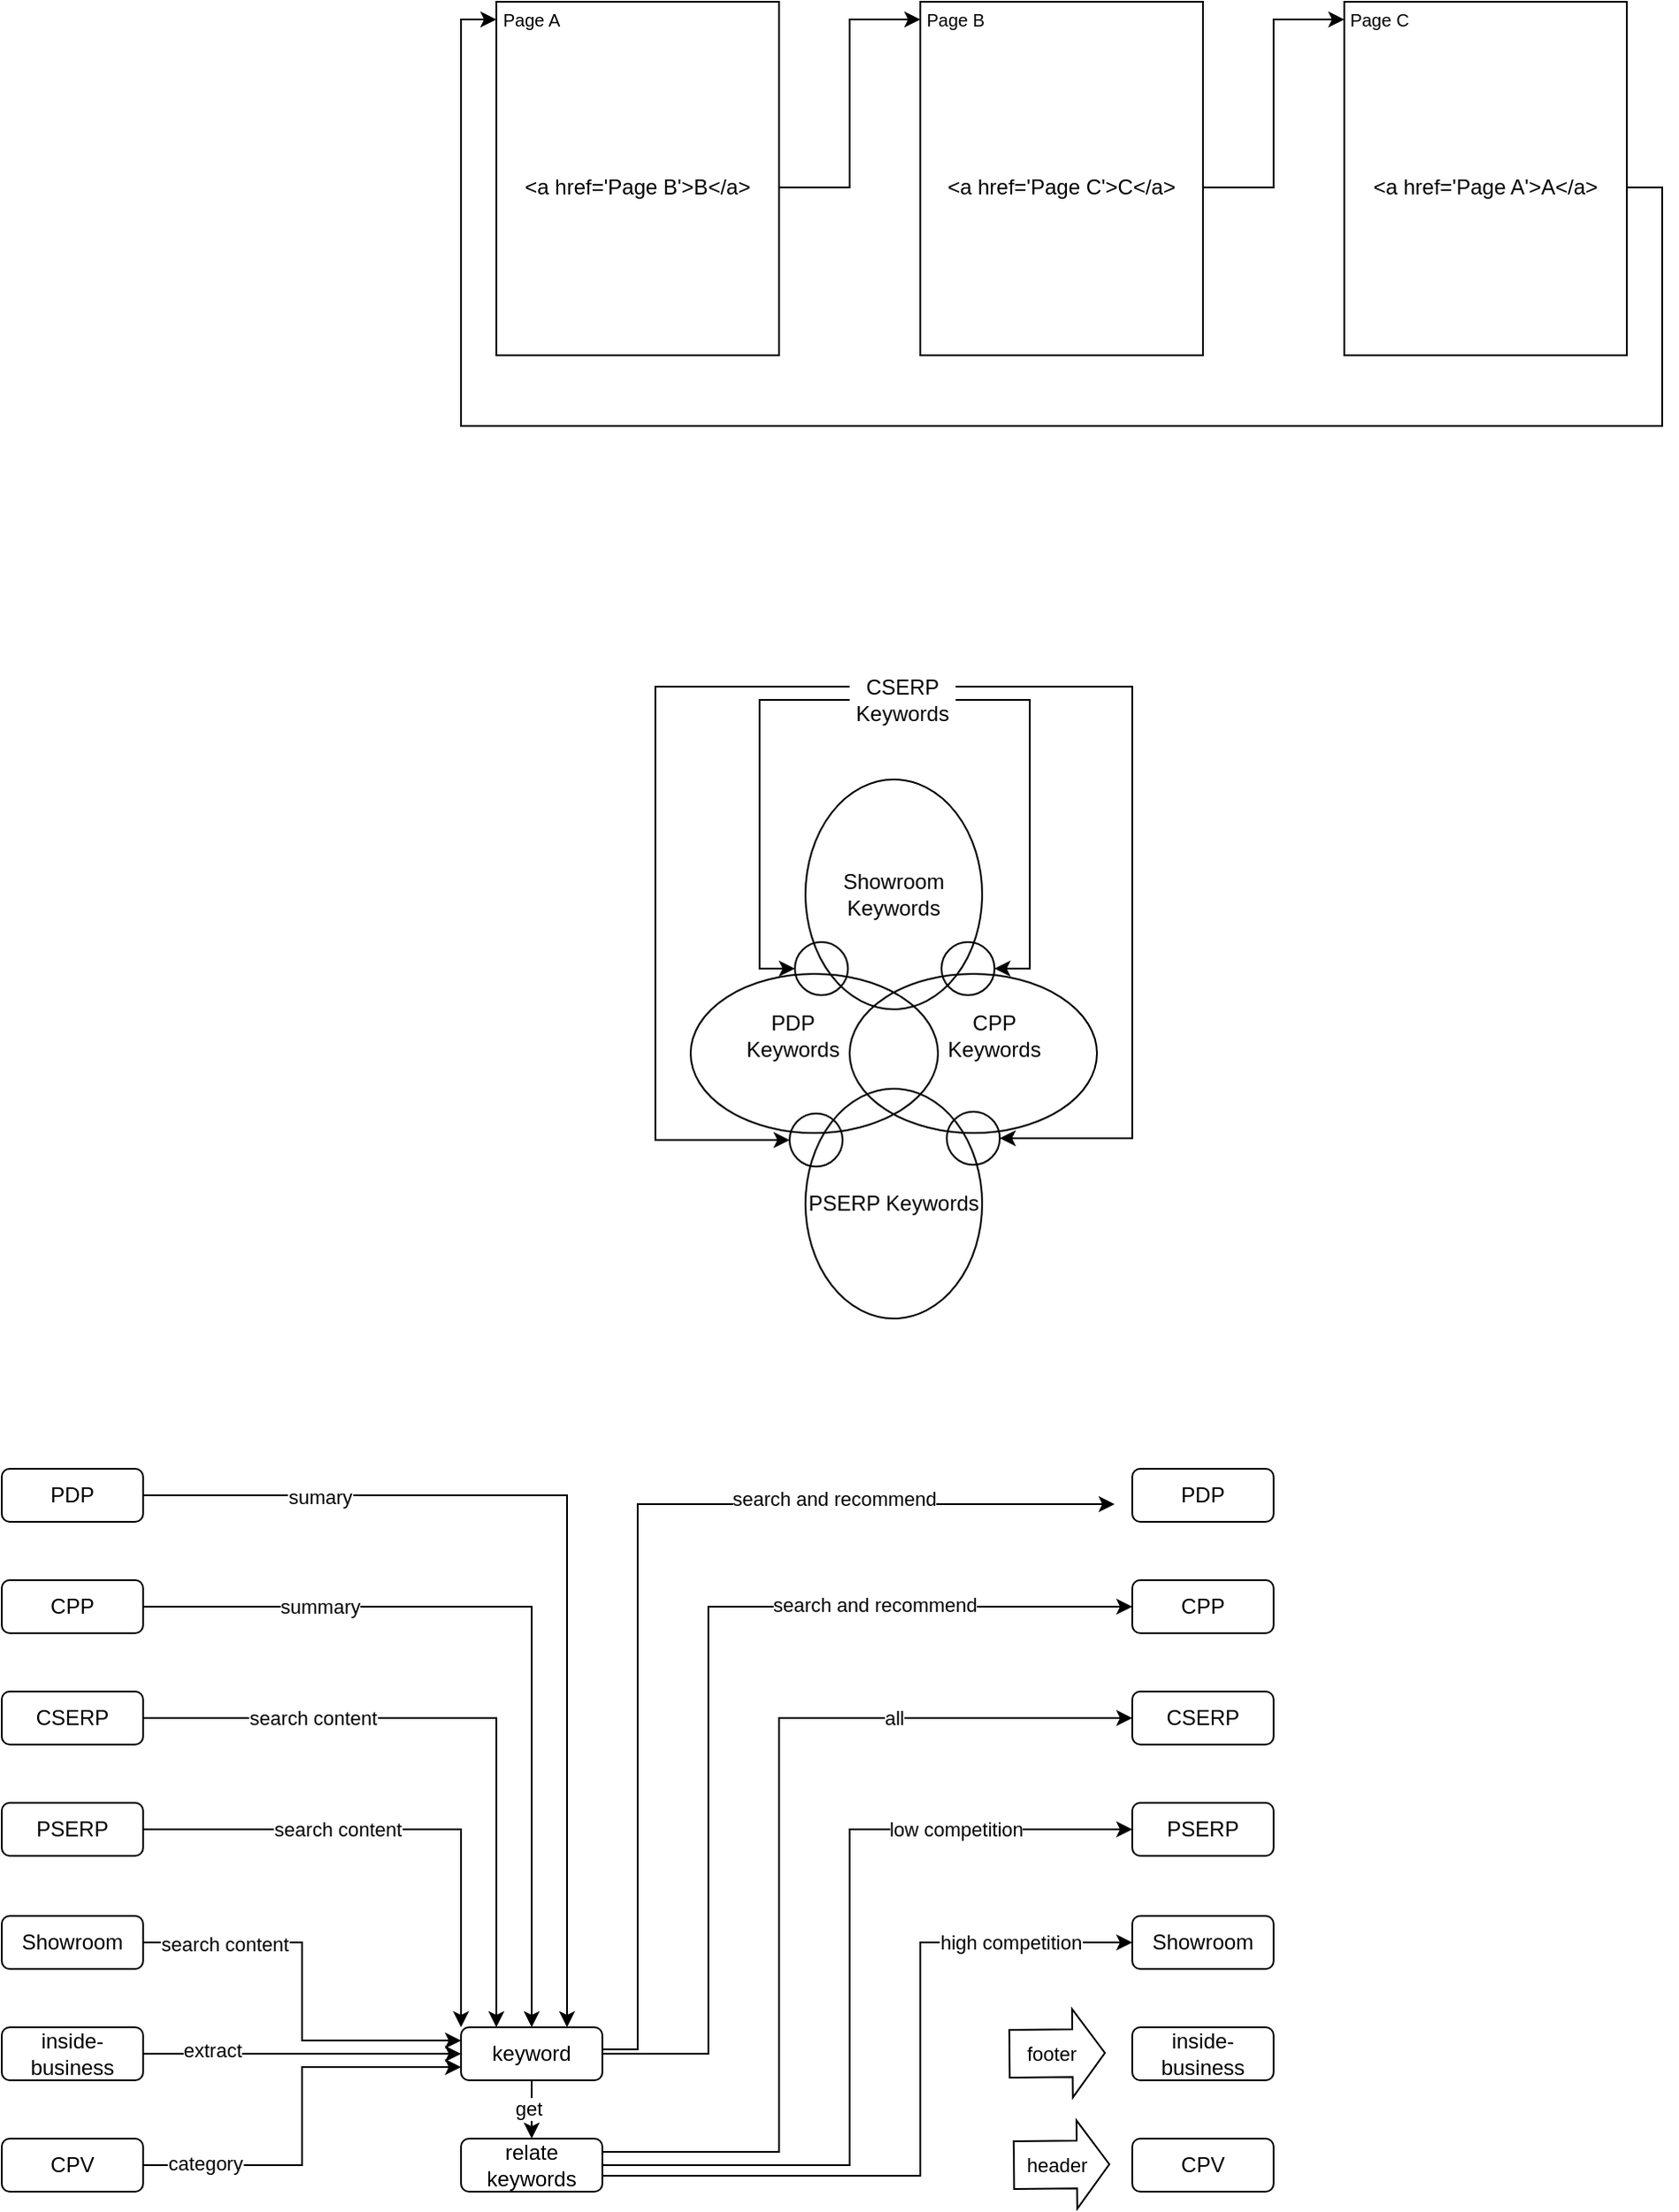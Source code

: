 <mxfile version="26.0.2">
  <diagram name="第 1 页" id="CtOnWX5mIkKangR4ngKK">
    <mxGraphModel dx="2248" dy="654" grid="1" gridSize="10" guides="1" tooltips="1" connect="1" arrows="1" fold="1" page="1" pageScale="1" pageWidth="827" pageHeight="1169" math="0" shadow="0">
      <root>
        <mxCell id="0" />
        <mxCell id="1" parent="0" />
        <mxCell id="Url5Zu-6LV8npw6_dzej-28" value="Showroom" style="rounded=1;whiteSpace=wrap;html=1;" parent="1" vertex="1">
          <mxGeometry x="-200" y="1123" width="80" height="30" as="geometry" />
        </mxCell>
        <mxCell id="Url5Zu-6LV8npw6_dzej-29" value="PDP" style="rounded=1;whiteSpace=wrap;html=1;" parent="1" vertex="1">
          <mxGeometry x="-200" y="870" width="80" height="30" as="geometry" />
        </mxCell>
        <mxCell id="Url5Zu-6LV8npw6_dzej-34" value="CPP" style="rounded=1;whiteSpace=wrap;html=1;" parent="1" vertex="1">
          <mxGeometry x="-200" y="933" width="80" height="30" as="geometry" />
        </mxCell>
        <mxCell id="Url5Zu-6LV8npw6_dzej-35" value="PSERP" style="rounded=1;whiteSpace=wrap;html=1;" parent="1" vertex="1">
          <mxGeometry x="-200" y="1059" width="80" height="30" as="geometry" />
        </mxCell>
        <mxCell id="Url5Zu-6LV8npw6_dzej-36" value="CSERP" style="rounded=1;whiteSpace=wrap;html=1;" parent="1" vertex="1">
          <mxGeometry x="-200" y="996" width="80" height="30" as="geometry" />
        </mxCell>
        <mxCell id="Url5Zu-6LV8npw6_dzej-49" value="inside-business" style="rounded=1;whiteSpace=wrap;html=1;" parent="1" vertex="1">
          <mxGeometry x="-200" y="1186" width="80" height="30" as="geometry" />
        </mxCell>
        <mxCell id="Url5Zu-6LV8npw6_dzej-50" value="CPV" style="rounded=1;whiteSpace=wrap;html=1;" parent="1" vertex="1">
          <mxGeometry x="-200" y="1249" width="80" height="30" as="geometry" />
        </mxCell>
        <mxCell id="q6kVz9pOgNvTbz7X49iz-1" value="&lt;p&gt;&lt;br&gt;&lt;/p&gt;" style="rounded=0;whiteSpace=wrap;html=1;align=left;" parent="1" vertex="1">
          <mxGeometry x="80" y="40" width="160" height="200" as="geometry" />
        </mxCell>
        <mxCell id="q6kVz9pOgNvTbz7X49iz-4" value="&lt;font style=&quot;font-size: 10px;&quot;&gt;Page A&lt;/font&gt;" style="text;html=1;align=center;verticalAlign=middle;whiteSpace=wrap;rounded=0;" parent="1" vertex="1">
          <mxGeometry x="80" y="40" width="40" height="20" as="geometry" />
        </mxCell>
        <mxCell id="q6kVz9pOgNvTbz7X49iz-12" style="edgeStyle=orthogonalEdgeStyle;rounded=0;orthogonalLoop=1;jettySize=auto;html=1;exitX=1;exitY=0.5;exitDx=0;exitDy=0;entryX=0;entryY=0.5;entryDx=0;entryDy=0;" parent="1" source="q6kVz9pOgNvTbz7X49iz-5" target="q6kVz9pOgNvTbz7X49iz-7" edge="1">
          <mxGeometry relative="1" as="geometry" />
        </mxCell>
        <mxCell id="q6kVz9pOgNvTbz7X49iz-5" value="&amp;lt;a href=&#39;Page B&#39;&amp;gt;B&amp;lt;/a&amp;gt;" style="text;html=1;align=center;verticalAlign=middle;whiteSpace=wrap;rounded=0;" parent="1" vertex="1">
          <mxGeometry x="80" y="130" width="160" height="30" as="geometry" />
        </mxCell>
        <mxCell id="q6kVz9pOgNvTbz7X49iz-6" value="&lt;p&gt;&lt;br&gt;&lt;/p&gt;" style="rounded=0;whiteSpace=wrap;html=1;align=left;" parent="1" vertex="1">
          <mxGeometry x="320" y="40" width="160" height="200" as="geometry" />
        </mxCell>
        <mxCell id="q6kVz9pOgNvTbz7X49iz-7" value="&lt;font style=&quot;font-size: 10px;&quot;&gt;Page B&lt;/font&gt;" style="text;html=1;align=center;verticalAlign=middle;whiteSpace=wrap;rounded=0;" parent="1" vertex="1">
          <mxGeometry x="320" y="40" width="40" height="20" as="geometry" />
        </mxCell>
        <mxCell id="q6kVz9pOgNvTbz7X49iz-13" style="edgeStyle=orthogonalEdgeStyle;rounded=0;orthogonalLoop=1;jettySize=auto;html=1;exitX=1;exitY=0.5;exitDx=0;exitDy=0;entryX=0;entryY=0.5;entryDx=0;entryDy=0;" parent="1" source="q6kVz9pOgNvTbz7X49iz-8" target="q6kVz9pOgNvTbz7X49iz-10" edge="1">
          <mxGeometry relative="1" as="geometry" />
        </mxCell>
        <mxCell id="q6kVz9pOgNvTbz7X49iz-8" value="&amp;lt;a href=&#39;Page C&#39;&amp;gt;C&amp;lt;/a&amp;gt;" style="text;html=1;align=center;verticalAlign=middle;whiteSpace=wrap;rounded=0;" parent="1" vertex="1">
          <mxGeometry x="320" y="130" width="160" height="30" as="geometry" />
        </mxCell>
        <mxCell id="q6kVz9pOgNvTbz7X49iz-9" value="&lt;p&gt;&lt;br&gt;&lt;/p&gt;" style="rounded=0;whiteSpace=wrap;html=1;align=left;" parent="1" vertex="1">
          <mxGeometry x="560" y="40" width="160" height="200" as="geometry" />
        </mxCell>
        <mxCell id="q6kVz9pOgNvTbz7X49iz-10" value="&lt;font style=&quot;font-size: 10px;&quot;&gt;Page C&lt;/font&gt;" style="text;html=1;align=center;verticalAlign=middle;whiteSpace=wrap;rounded=0;" parent="1" vertex="1">
          <mxGeometry x="560" y="40" width="40" height="20" as="geometry" />
        </mxCell>
        <mxCell id="q6kVz9pOgNvTbz7X49iz-14" style="edgeStyle=orthogonalEdgeStyle;rounded=0;orthogonalLoop=1;jettySize=auto;html=1;exitX=1;exitY=0.5;exitDx=0;exitDy=0;entryX=0;entryY=0.5;entryDx=0;entryDy=0;" parent="1" source="q6kVz9pOgNvTbz7X49iz-11" target="q6kVz9pOgNvTbz7X49iz-4" edge="1">
          <mxGeometry relative="1" as="geometry">
            <Array as="points">
              <mxPoint x="740" y="145" />
              <mxPoint x="740" y="280" />
              <mxPoint x="60" y="280" />
              <mxPoint x="60" y="50" />
            </Array>
          </mxGeometry>
        </mxCell>
        <mxCell id="q6kVz9pOgNvTbz7X49iz-11" value="&amp;lt;a href=&#39;Page A&#39;&amp;gt;A&amp;lt;/a&amp;gt;" style="text;html=1;align=center;verticalAlign=middle;whiteSpace=wrap;rounded=0;" parent="1" vertex="1">
          <mxGeometry x="560" y="130" width="160" height="30" as="geometry" />
        </mxCell>
        <mxCell id="No4g82Whn9Lu0QJXy-N2-3" value="PSERP Keywords" style="ellipse;whiteSpace=wrap;html=1;fillColor=none;" parent="1" vertex="1">
          <mxGeometry x="255" y="655" width="100" height="130" as="geometry" />
        </mxCell>
        <mxCell id="No4g82Whn9Lu0QJXy-N2-4" value="Showroom Keywords" style="ellipse;whiteSpace=wrap;html=1;fillColor=none;" parent="1" vertex="1">
          <mxGeometry x="255" y="480" width="100" height="130" as="geometry" />
        </mxCell>
        <mxCell id="No4g82Whn9Lu0QJXy-N2-5" value="" style="ellipse;whiteSpace=wrap;html=1;fillColor=none;" parent="1" vertex="1">
          <mxGeometry x="332" y="572" width="30" height="30" as="geometry" />
        </mxCell>
        <mxCell id="No4g82Whn9Lu0QJXy-N2-6" value="" style="ellipse;whiteSpace=wrap;html=1;fillColor=none;align=left;" parent="1" vertex="1">
          <mxGeometry x="190" y="590" width="140" height="90" as="geometry" />
        </mxCell>
        <mxCell id="No4g82Whn9Lu0QJXy-N2-8" value="" style="ellipse;whiteSpace=wrap;html=1;fillColor=none;align=right;" parent="1" vertex="1">
          <mxGeometry x="280" y="590" width="140" height="90" as="geometry" />
        </mxCell>
        <mxCell id="No4g82Whn9Lu0QJXy-N2-9" value="PDP Keywords" style="text;html=1;align=center;verticalAlign=middle;whiteSpace=wrap;rounded=0;" parent="1" vertex="1">
          <mxGeometry x="216" y="610" width="64" height="30" as="geometry" />
        </mxCell>
        <mxCell id="No4g82Whn9Lu0QJXy-N2-10" value="CPP Keywords" style="text;html=1;align=center;verticalAlign=middle;whiteSpace=wrap;rounded=0;" parent="1" vertex="1">
          <mxGeometry x="330" y="610" width="64" height="30" as="geometry" />
        </mxCell>
        <mxCell id="No4g82Whn9Lu0QJXy-N2-11" value="" style="ellipse;whiteSpace=wrap;html=1;fillColor=none;" parent="1" vertex="1">
          <mxGeometry x="335" y="668" width="30" height="30" as="geometry" />
        </mxCell>
        <mxCell id="No4g82Whn9Lu0QJXy-N2-12" value="" style="ellipse;whiteSpace=wrap;html=1;fillColor=none;" parent="1" vertex="1">
          <mxGeometry x="249" y="572" width="30" height="30" as="geometry" />
        </mxCell>
        <mxCell id="No4g82Whn9Lu0QJXy-N2-13" value="" style="ellipse;whiteSpace=wrap;html=1;fillColor=none;" parent="1" vertex="1">
          <mxGeometry x="246" y="669" width="30" height="30" as="geometry" />
        </mxCell>
        <mxCell id="Url5Zu-6LV8npw6_dzej-3" style="edgeStyle=orthogonalEdgeStyle;rounded=0;orthogonalLoop=1;jettySize=auto;html=1;exitX=0;exitY=0.5;exitDx=0;exitDy=0;entryX=0;entryY=0.5;entryDx=0;entryDy=0;" parent="1" source="No4g82Whn9Lu0QJXy-N2-15" target="No4g82Whn9Lu0QJXy-N2-12" edge="1">
          <mxGeometry relative="1" as="geometry" />
        </mxCell>
        <mxCell id="Url5Zu-6LV8npw6_dzej-4" style="edgeStyle=orthogonalEdgeStyle;rounded=0;orthogonalLoop=1;jettySize=auto;html=1;exitX=1;exitY=0.5;exitDx=0;exitDy=0;entryX=1;entryY=0.5;entryDx=0;entryDy=0;" parent="1" source="No4g82Whn9Lu0QJXy-N2-15" target="No4g82Whn9Lu0QJXy-N2-5" edge="1">
          <mxGeometry relative="1" as="geometry" />
        </mxCell>
        <mxCell id="Url5Zu-6LV8npw6_dzej-6" style="edgeStyle=orthogonalEdgeStyle;rounded=0;orthogonalLoop=1;jettySize=auto;html=1;exitX=0;exitY=0.25;exitDx=0;exitDy=0;entryX=0;entryY=0.5;entryDx=0;entryDy=0;" parent="1" source="No4g82Whn9Lu0QJXy-N2-15" target="No4g82Whn9Lu0QJXy-N2-13" edge="1">
          <mxGeometry relative="1" as="geometry">
            <Array as="points">
              <mxPoint x="170" y="428" />
              <mxPoint x="170" y="684" />
            </Array>
          </mxGeometry>
        </mxCell>
        <mxCell id="Url5Zu-6LV8npw6_dzej-7" style="edgeStyle=orthogonalEdgeStyle;rounded=0;orthogonalLoop=1;jettySize=auto;html=1;exitX=1;exitY=0.25;exitDx=0;exitDy=0;entryX=1;entryY=0.5;entryDx=0;entryDy=0;" parent="1" source="No4g82Whn9Lu0QJXy-N2-15" target="No4g82Whn9Lu0QJXy-N2-11" edge="1">
          <mxGeometry relative="1" as="geometry">
            <Array as="points">
              <mxPoint x="440" y="428" />
              <mxPoint x="440" y="683" />
            </Array>
          </mxGeometry>
        </mxCell>
        <mxCell id="No4g82Whn9Lu0QJXy-N2-15" value="CSERP Keywords" style="text;html=1;align=center;verticalAlign=middle;whiteSpace=wrap;rounded=0;" parent="1" vertex="1">
          <mxGeometry x="280" y="420" width="60" height="30" as="geometry" />
        </mxCell>
        <mxCell id="UuzCBzJsV4xcfjXJkiLl-8" style="edgeStyle=orthogonalEdgeStyle;rounded=0;orthogonalLoop=1;jettySize=auto;html=1;exitX=1;exitY=0.25;exitDx=0;exitDy=0;entryX=0;entryY=0.5;entryDx=0;entryDy=0;" edge="1" parent="1">
          <mxGeometry relative="1" as="geometry">
            <mxPoint x="130" y="1198.5" as="sourcePoint" />
            <mxPoint x="430" y="890" as="targetPoint" />
            <Array as="points">
              <mxPoint x="160" y="1199" />
              <mxPoint x="160" y="890" />
            </Array>
          </mxGeometry>
        </mxCell>
        <mxCell id="UuzCBzJsV4xcfjXJkiLl-12" value="search and recommend" style="edgeLabel;html=1;align=center;verticalAlign=middle;resizable=0;points=[];" vertex="1" connectable="0" parent="UuzCBzJsV4xcfjXJkiLl-8">
          <mxGeometry x="0.476" y="3" relative="1" as="geometry">
            <mxPoint as="offset" />
          </mxGeometry>
        </mxCell>
        <mxCell id="UuzCBzJsV4xcfjXJkiLl-9" style="edgeStyle=orthogonalEdgeStyle;rounded=0;orthogonalLoop=1;jettySize=auto;html=1;exitX=1;exitY=0.5;exitDx=0;exitDy=0;entryX=0;entryY=0.5;entryDx=0;entryDy=0;" edge="1" parent="1" source="Url5Zu-6LV8npw6_dzej-8" target="UuzCBzJsV4xcfjXJkiLl-6">
          <mxGeometry relative="1" as="geometry">
            <Array as="points">
              <mxPoint x="200" y="1201" />
              <mxPoint x="200" y="948" />
            </Array>
          </mxGeometry>
        </mxCell>
        <mxCell id="UuzCBzJsV4xcfjXJkiLl-13" value="search and recommend" style="edgeLabel;html=1;align=center;verticalAlign=middle;resizable=0;points=[];" vertex="1" connectable="0" parent="UuzCBzJsV4xcfjXJkiLl-9">
          <mxGeometry x="0.47" y="1" relative="1" as="geometry">
            <mxPoint as="offset" />
          </mxGeometry>
        </mxCell>
        <mxCell id="UuzCBzJsV4xcfjXJkiLl-10" style="edgeStyle=orthogonalEdgeStyle;rounded=0;orthogonalLoop=1;jettySize=auto;html=1;exitX=0.5;exitY=1;exitDx=0;exitDy=0;entryX=0.5;entryY=0;entryDx=0;entryDy=0;" edge="1" parent="1" source="Url5Zu-6LV8npw6_dzej-8" target="Url5Zu-6LV8npw6_dzej-10">
          <mxGeometry relative="1" as="geometry" />
        </mxCell>
        <mxCell id="UuzCBzJsV4xcfjXJkiLl-11" value="get" style="edgeLabel;html=1;align=center;verticalAlign=middle;resizable=0;points=[];" vertex="1" connectable="0" parent="UuzCBzJsV4xcfjXJkiLl-10">
          <mxGeometry x="-0.03" y="-2" relative="1" as="geometry">
            <mxPoint as="offset" />
          </mxGeometry>
        </mxCell>
        <mxCell id="Url5Zu-6LV8npw6_dzej-8" value="keyword" style="rounded=1;whiteSpace=wrap;html=1;strokeColor=default;align=center;verticalAlign=middle;fontFamily=Helvetica;fontSize=12;fontColor=default;fillColor=default;" parent="1" vertex="1">
          <mxGeometry x="60" y="1186" width="80" height="30" as="geometry" />
        </mxCell>
        <mxCell id="Url5Zu-6LV8npw6_dzej-15" style="edgeStyle=orthogonalEdgeStyle;rounded=0;orthogonalLoop=1;jettySize=auto;html=1;exitX=1;exitY=0.25;exitDx=0;exitDy=0;entryX=0;entryY=0.5;entryDx=0;entryDy=0;" parent="1" source="Url5Zu-6LV8npw6_dzej-10" target="Url5Zu-6LV8npw6_dzej-11" edge="1">
          <mxGeometry relative="1" as="geometry">
            <Array as="points">
              <mxPoint x="240" y="1257" />
              <mxPoint x="240" y="1011" />
            </Array>
          </mxGeometry>
        </mxCell>
        <mxCell id="Url5Zu-6LV8npw6_dzej-16" value="all" style="edgeLabel;html=1;align=center;verticalAlign=middle;resizable=0;points=[];" parent="Url5Zu-6LV8npw6_dzej-15" vertex="1" connectable="0">
          <mxGeometry x="0.021" y="1" relative="1" as="geometry">
            <mxPoint x="66" y="-67" as="offset" />
          </mxGeometry>
        </mxCell>
        <mxCell id="Url5Zu-6LV8npw6_dzej-17" style="edgeStyle=orthogonalEdgeStyle;rounded=0;orthogonalLoop=1;jettySize=auto;html=1;exitX=1;exitY=0.5;exitDx=0;exitDy=0;entryX=0;entryY=0.5;entryDx=0;entryDy=0;" parent="1" source="Url5Zu-6LV8npw6_dzej-10" target="Url5Zu-6LV8npw6_dzej-12" edge="1">
          <mxGeometry relative="1" as="geometry">
            <Array as="points">
              <mxPoint x="280" y="1264" />
              <mxPoint x="280" y="1074" />
            </Array>
          </mxGeometry>
        </mxCell>
        <mxCell id="Url5Zu-6LV8npw6_dzej-18" value="low competition" style="edgeLabel;html=1;align=center;verticalAlign=middle;resizable=0;points=[];" parent="Url5Zu-6LV8npw6_dzej-17" vertex="1" connectable="0">
          <mxGeometry x="0.05" y="2" relative="1" as="geometry">
            <mxPoint x="62" y="-73" as="offset" />
          </mxGeometry>
        </mxCell>
        <mxCell id="Url5Zu-6LV8npw6_dzej-19" style="edgeStyle=orthogonalEdgeStyle;rounded=0;orthogonalLoop=1;jettySize=auto;html=1;exitX=1;exitY=0.75;exitDx=0;exitDy=0;entryX=0;entryY=0.5;entryDx=0;entryDy=0;" parent="1" source="Url5Zu-6LV8npw6_dzej-10" target="Url5Zu-6LV8npw6_dzej-13" edge="1">
          <mxGeometry relative="1" as="geometry">
            <Array as="points">
              <mxPoint x="140" y="1270" />
              <mxPoint x="320" y="1270" />
              <mxPoint x="320" y="1138" />
            </Array>
          </mxGeometry>
        </mxCell>
        <mxCell id="Url5Zu-6LV8npw6_dzej-20" value="high competition" style="edgeLabel;html=1;align=center;verticalAlign=middle;resizable=0;points=[];" parent="Url5Zu-6LV8npw6_dzej-19" vertex="1" connectable="0">
          <mxGeometry x="-0.21" y="-1" relative="1" as="geometry">
            <mxPoint x="61" y="-133" as="offset" />
          </mxGeometry>
        </mxCell>
        <mxCell id="Url5Zu-6LV8npw6_dzej-10" value="relate keywords" style="rounded=1;whiteSpace=wrap;html=1;" parent="1" vertex="1">
          <mxGeometry x="60" y="1249" width="80" height="30" as="geometry" />
        </mxCell>
        <mxCell id="Url5Zu-6LV8npw6_dzej-11" value="CSERP" style="rounded=1;whiteSpace=wrap;html=1;" parent="1" vertex="1">
          <mxGeometry x="440" y="996" width="80" height="30" as="geometry" />
        </mxCell>
        <mxCell id="Url5Zu-6LV8npw6_dzej-12" value="PSERP" style="rounded=1;whiteSpace=wrap;html=1;" parent="1" vertex="1">
          <mxGeometry x="440" y="1059" width="80" height="30" as="geometry" />
        </mxCell>
        <mxCell id="Url5Zu-6LV8npw6_dzej-13" value="Showroom" style="rounded=1;whiteSpace=wrap;html=1;" parent="1" vertex="1">
          <mxGeometry x="440" y="1123" width="80" height="30" as="geometry" />
        </mxCell>
        <mxCell id="Url5Zu-6LV8npw6_dzej-23" value="inside-business" style="rounded=1;whiteSpace=wrap;html=1;" parent="1" vertex="1">
          <mxGeometry x="440" y="1186" width="80" height="30" as="geometry" />
        </mxCell>
        <mxCell id="Url5Zu-6LV8npw6_dzej-47" style="edgeStyle=orthogonalEdgeStyle;rounded=0;orthogonalLoop=1;jettySize=auto;html=1;exitX=1;exitY=0.5;exitDx=0;exitDy=0;entryX=0;entryY=0.25;entryDx=0;entryDy=0;" parent="1" source="Url5Zu-6LV8npw6_dzej-28" target="Url5Zu-6LV8npw6_dzej-8" edge="1">
          <mxGeometry relative="1" as="geometry" />
        </mxCell>
        <mxCell id="Url5Zu-6LV8npw6_dzej-48" value="search content" style="edgeLabel;html=1;align=center;verticalAlign=middle;resizable=0;points=[];" parent="Url5Zu-6LV8npw6_dzej-47" vertex="1" connectable="0">
          <mxGeometry x="-0.61" relative="1" as="geometry">
            <mxPoint y="1" as="offset" />
          </mxGeometry>
        </mxCell>
        <mxCell id="Url5Zu-6LV8npw6_dzej-39" style="edgeStyle=orthogonalEdgeStyle;rounded=0;orthogonalLoop=1;jettySize=auto;html=1;exitX=1;exitY=0.5;exitDx=0;exitDy=0;entryX=0.75;entryY=0;entryDx=0;entryDy=0;" parent="1" source="Url5Zu-6LV8npw6_dzej-29" target="Url5Zu-6LV8npw6_dzej-8" edge="1">
          <mxGeometry relative="1" as="geometry" />
        </mxCell>
        <mxCell id="Url5Zu-6LV8npw6_dzej-40" value="sumary" style="edgeLabel;html=1;align=center;verticalAlign=middle;resizable=0;points=[];" parent="Url5Zu-6LV8npw6_dzej-39" vertex="1" connectable="0">
          <mxGeometry x="0.295" y="4" relative="1" as="geometry">
            <mxPoint x="-144" y="-110" as="offset" />
          </mxGeometry>
        </mxCell>
        <mxCell id="Url5Zu-6LV8npw6_dzej-30" value="CPV" style="rounded=1;whiteSpace=wrap;html=1;" parent="1" vertex="1">
          <mxGeometry x="440" y="1249" width="80" height="30" as="geometry" />
        </mxCell>
        <mxCell id="Url5Zu-6LV8npw6_dzej-41" style="edgeStyle=orthogonalEdgeStyle;rounded=0;orthogonalLoop=1;jettySize=auto;html=1;exitX=1;exitY=0.5;exitDx=0;exitDy=0;entryX=0.5;entryY=0;entryDx=0;entryDy=0;" parent="1" source="Url5Zu-6LV8npw6_dzej-34" target="Url5Zu-6LV8npw6_dzej-8" edge="1">
          <mxGeometry relative="1" as="geometry" />
        </mxCell>
        <mxCell id="Url5Zu-6LV8npw6_dzej-42" value="summary" style="edgeLabel;html=1;align=center;verticalAlign=middle;resizable=0;points=[];" parent="Url5Zu-6LV8npw6_dzej-41" vertex="1" connectable="0">
          <mxGeometry x="-0.669" y="1" relative="1" as="geometry">
            <mxPoint x="24" y="1" as="offset" />
          </mxGeometry>
        </mxCell>
        <mxCell id="Url5Zu-6LV8npw6_dzej-45" style="edgeStyle=orthogonalEdgeStyle;rounded=0;orthogonalLoop=1;jettySize=auto;html=1;exitX=1;exitY=0.5;exitDx=0;exitDy=0;entryX=0;entryY=0;entryDx=0;entryDy=0;" parent="1" source="Url5Zu-6LV8npw6_dzej-35" target="Url5Zu-6LV8npw6_dzej-8" edge="1">
          <mxGeometry relative="1" as="geometry" />
        </mxCell>
        <mxCell id="Url5Zu-6LV8npw6_dzej-46" value="search content" style="edgeLabel;html=1;align=center;verticalAlign=middle;resizable=0;points=[];" parent="Url5Zu-6LV8npw6_dzej-45" vertex="1" connectable="0">
          <mxGeometry x="-0.024" y="-2" relative="1" as="geometry">
            <mxPoint x="-33" y="-2" as="offset" />
          </mxGeometry>
        </mxCell>
        <mxCell id="Url5Zu-6LV8npw6_dzej-43" style="edgeStyle=orthogonalEdgeStyle;rounded=0;orthogonalLoop=1;jettySize=auto;html=1;exitX=1;exitY=0.5;exitDx=0;exitDy=0;entryX=0.25;entryY=0;entryDx=0;entryDy=0;" parent="1" source="Url5Zu-6LV8npw6_dzej-36" target="Url5Zu-6LV8npw6_dzej-8" edge="1">
          <mxGeometry relative="1" as="geometry" />
        </mxCell>
        <mxCell id="Url5Zu-6LV8npw6_dzej-44" value="search content" style="edgeLabel;html=1;align=center;verticalAlign=middle;resizable=0;points=[];" parent="Url5Zu-6LV8npw6_dzej-43" vertex="1" connectable="0">
          <mxGeometry x="-0.569" y="2" relative="1" as="geometry">
            <mxPoint x="15" y="2" as="offset" />
          </mxGeometry>
        </mxCell>
        <mxCell id="UuzCBzJsV4xcfjXJkiLl-1" style="edgeStyle=orthogonalEdgeStyle;rounded=0;orthogonalLoop=1;jettySize=auto;html=1;exitX=1;exitY=0.5;exitDx=0;exitDy=0;entryX=0;entryY=0.5;entryDx=0;entryDy=0;" edge="1" parent="1" source="Url5Zu-6LV8npw6_dzej-49" target="Url5Zu-6LV8npw6_dzej-8">
          <mxGeometry relative="1" as="geometry" />
        </mxCell>
        <mxCell id="UuzCBzJsV4xcfjXJkiLl-3" value="extract" style="edgeLabel;html=1;align=center;verticalAlign=middle;resizable=0;points=[];" vertex="1" connectable="0" parent="UuzCBzJsV4xcfjXJkiLl-1">
          <mxGeometry x="-0.572" y="3" relative="1" as="geometry">
            <mxPoint y="1" as="offset" />
          </mxGeometry>
        </mxCell>
        <mxCell id="UuzCBzJsV4xcfjXJkiLl-2" style="edgeStyle=orthogonalEdgeStyle;rounded=0;orthogonalLoop=1;jettySize=auto;html=1;exitX=1;exitY=0.5;exitDx=0;exitDy=0;entryX=0;entryY=0.75;entryDx=0;entryDy=0;" edge="1" parent="1" source="Url5Zu-6LV8npw6_dzej-50" target="Url5Zu-6LV8npw6_dzej-8">
          <mxGeometry relative="1" as="geometry" />
        </mxCell>
        <mxCell id="UuzCBzJsV4xcfjXJkiLl-4" value="category" style="edgeLabel;html=1;align=center;verticalAlign=middle;resizable=0;points=[];" vertex="1" connectable="0" parent="UuzCBzJsV4xcfjXJkiLl-2">
          <mxGeometry x="-0.716" y="2" relative="1" as="geometry">
            <mxPoint x="1" y="1" as="offset" />
          </mxGeometry>
        </mxCell>
        <mxCell id="UuzCBzJsV4xcfjXJkiLl-5" value="PDP" style="rounded=1;whiteSpace=wrap;html=1;" vertex="1" parent="1">
          <mxGeometry x="440" y="870" width="80" height="30" as="geometry" />
        </mxCell>
        <mxCell id="UuzCBzJsV4xcfjXJkiLl-6" value="CPP" style="rounded=1;whiteSpace=wrap;html=1;" vertex="1" parent="1">
          <mxGeometry x="440" y="933" width="80" height="30" as="geometry" />
        </mxCell>
        <mxCell id="UuzCBzJsV4xcfjXJkiLl-17" value="" style="shape=flexArrow;endArrow=classic;html=1;rounded=0;strokeWidth=1;targetPerimeterSpacing=0;endWidth=22;endSize=5.79;width=27;" edge="1" parent="1">
          <mxGeometry width="50" height="50" relative="1" as="geometry">
            <mxPoint x="370" y="1201" as="sourcePoint" />
            <mxPoint x="425" y="1200.5" as="targetPoint" />
          </mxGeometry>
        </mxCell>
        <mxCell id="UuzCBzJsV4xcfjXJkiLl-18" value="footer" style="edgeLabel;html=1;align=center;verticalAlign=middle;resizable=0;points=[];" vertex="1" connectable="0" parent="UuzCBzJsV4xcfjXJkiLl-17">
          <mxGeometry x="-0.05" y="4" relative="1" as="geometry">
            <mxPoint x="-2" y="4" as="offset" />
          </mxGeometry>
        </mxCell>
        <mxCell id="UuzCBzJsV4xcfjXJkiLl-20" value="" style="shape=flexArrow;endArrow=classic;html=1;rounded=0;strokeWidth=1;targetPerimeterSpacing=0;endWidth=22;endSize=5.79;width=27;" edge="1" parent="1">
          <mxGeometry width="50" height="50" relative="1" as="geometry">
            <mxPoint x="372.5" y="1264" as="sourcePoint" />
            <mxPoint x="427.5" y="1263.5" as="targetPoint" />
          </mxGeometry>
        </mxCell>
        <mxCell id="UuzCBzJsV4xcfjXJkiLl-21" value="header" style="edgeLabel;html=1;align=center;verticalAlign=middle;resizable=0;points=[];" vertex="1" connectable="0" parent="UuzCBzJsV4xcfjXJkiLl-20">
          <mxGeometry x="-0.05" y="4" relative="1" as="geometry">
            <mxPoint x="-2" y="4" as="offset" />
          </mxGeometry>
        </mxCell>
      </root>
    </mxGraphModel>
  </diagram>
</mxfile>
